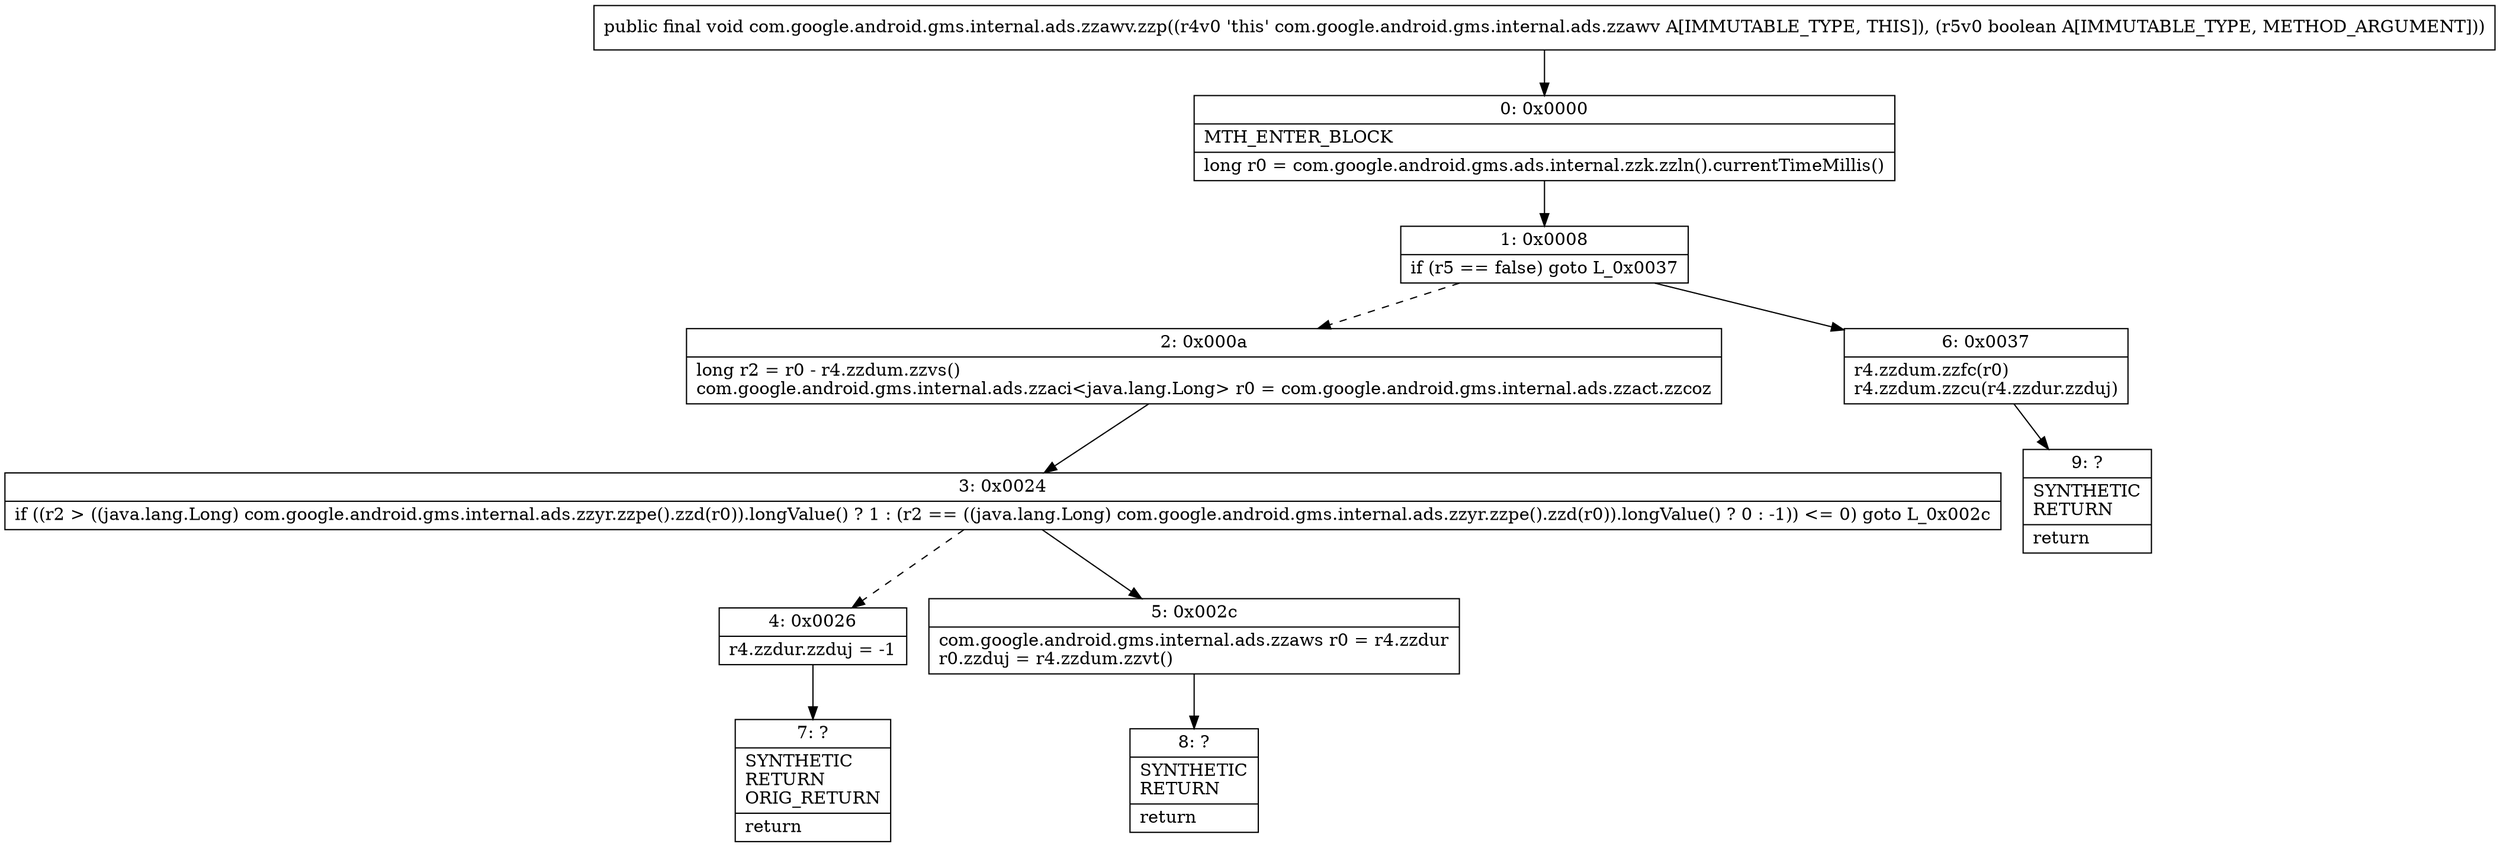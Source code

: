 digraph "CFG forcom.google.android.gms.internal.ads.zzawv.zzp(Z)V" {
Node_0 [shape=record,label="{0\:\ 0x0000|MTH_ENTER_BLOCK\l|long r0 = com.google.android.gms.ads.internal.zzk.zzln().currentTimeMillis()\l}"];
Node_1 [shape=record,label="{1\:\ 0x0008|if (r5 == false) goto L_0x0037\l}"];
Node_2 [shape=record,label="{2\:\ 0x000a|long r2 = r0 \- r4.zzdum.zzvs()\lcom.google.android.gms.internal.ads.zzaci\<java.lang.Long\> r0 = com.google.android.gms.internal.ads.zzact.zzcoz\l}"];
Node_3 [shape=record,label="{3\:\ 0x0024|if ((r2 \> ((java.lang.Long) com.google.android.gms.internal.ads.zzyr.zzpe().zzd(r0)).longValue() ? 1 : (r2 == ((java.lang.Long) com.google.android.gms.internal.ads.zzyr.zzpe().zzd(r0)).longValue() ? 0 : \-1)) \<= 0) goto L_0x002c\l}"];
Node_4 [shape=record,label="{4\:\ 0x0026|r4.zzdur.zzduj = \-1\l}"];
Node_5 [shape=record,label="{5\:\ 0x002c|com.google.android.gms.internal.ads.zzaws r0 = r4.zzdur\lr0.zzduj = r4.zzdum.zzvt()\l}"];
Node_6 [shape=record,label="{6\:\ 0x0037|r4.zzdum.zzfc(r0)\lr4.zzdum.zzcu(r4.zzdur.zzduj)\l}"];
Node_7 [shape=record,label="{7\:\ ?|SYNTHETIC\lRETURN\lORIG_RETURN\l|return\l}"];
Node_8 [shape=record,label="{8\:\ ?|SYNTHETIC\lRETURN\l|return\l}"];
Node_9 [shape=record,label="{9\:\ ?|SYNTHETIC\lRETURN\l|return\l}"];
MethodNode[shape=record,label="{public final void com.google.android.gms.internal.ads.zzawv.zzp((r4v0 'this' com.google.android.gms.internal.ads.zzawv A[IMMUTABLE_TYPE, THIS]), (r5v0 boolean A[IMMUTABLE_TYPE, METHOD_ARGUMENT])) }"];
MethodNode -> Node_0;
Node_0 -> Node_1;
Node_1 -> Node_2[style=dashed];
Node_1 -> Node_6;
Node_2 -> Node_3;
Node_3 -> Node_4[style=dashed];
Node_3 -> Node_5;
Node_4 -> Node_7;
Node_5 -> Node_8;
Node_6 -> Node_9;
}

